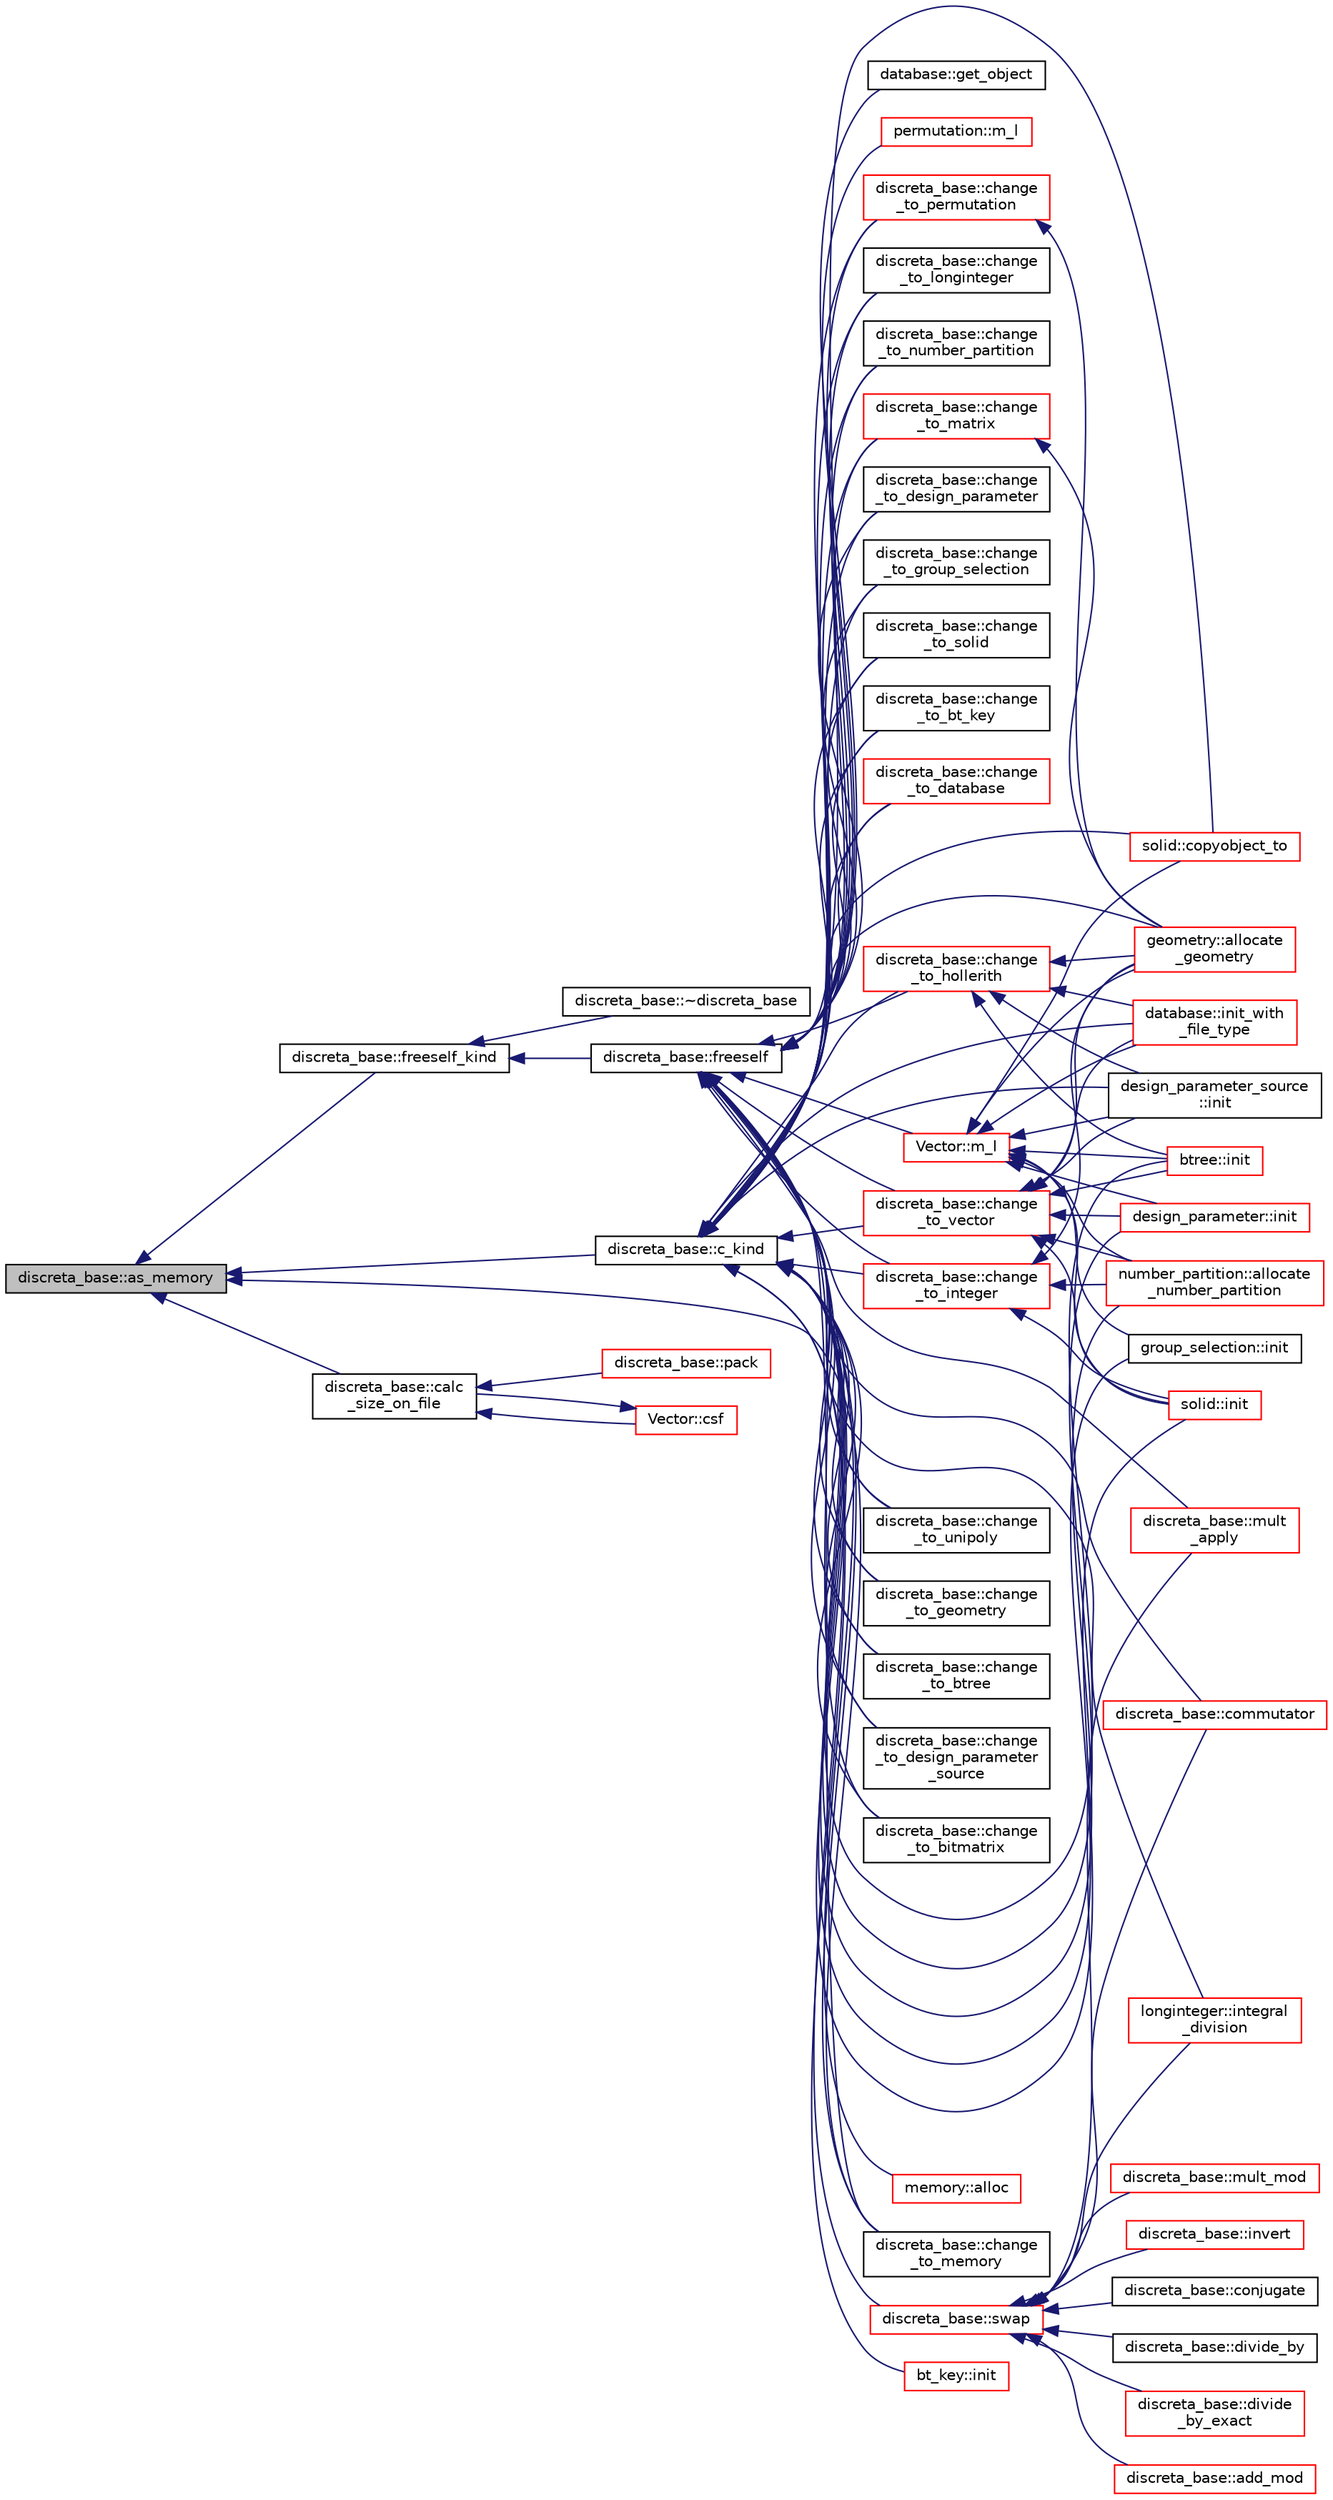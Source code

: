 digraph "discreta_base::as_memory"
{
  edge [fontname="Helvetica",fontsize="10",labelfontname="Helvetica",labelfontsize="10"];
  node [fontname="Helvetica",fontsize="10",shape=record];
  rankdir="LR";
  Node6035 [label="discreta_base::as_memory",height=0.2,width=0.4,color="black", fillcolor="grey75", style="filled", fontcolor="black"];
  Node6035 -> Node6036 [dir="back",color="midnightblue",fontsize="10",style="solid",fontname="Helvetica"];
  Node6036 [label="discreta_base::freeself_kind",height=0.2,width=0.4,color="black", fillcolor="white", style="filled",URL="$d7/d71/classdiscreta__base.html#a63a23ada2165b3838fab719ed458cec8"];
  Node6036 -> Node6037 [dir="back",color="midnightblue",fontsize="10",style="solid",fontname="Helvetica"];
  Node6037 [label="discreta_base::~discreta_base",height=0.2,width=0.4,color="black", fillcolor="white", style="filled",URL="$d7/d71/classdiscreta__base.html#a14df6915d3622e941d8bd541a6818d0e"];
  Node6036 -> Node6038 [dir="back",color="midnightblue",fontsize="10",style="solid",fontname="Helvetica"];
  Node6038 [label="discreta_base::freeself",height=0.2,width=0.4,color="black", fillcolor="white", style="filled",URL="$d7/d71/classdiscreta__base.html#a9a3c9501a562293b5667c11b9174d6e5"];
  Node6038 -> Node6039 [dir="back",color="midnightblue",fontsize="10",style="solid",fontname="Helvetica"];
  Node6039 [label="discreta_base::mult\l_apply",height=0.2,width=0.4,color="red", fillcolor="white", style="filled",URL="$d7/d71/classdiscreta__base.html#a301b8d0527d3a60ba410bba87446f490"];
  Node6038 -> Node6042 [dir="back",color="midnightblue",fontsize="10",style="solid",fontname="Helvetica"];
  Node6042 [label="discreta_base::commutator",height=0.2,width=0.4,color="red", fillcolor="white", style="filled",URL="$d7/d71/classdiscreta__base.html#a1d0bb4144e3eb15aaf877a0cea656c00"];
  Node6038 -> Node6044 [dir="back",color="midnightblue",fontsize="10",style="solid",fontname="Helvetica"];
  Node6044 [label="database::get_object",height=0.2,width=0.4,color="black", fillcolor="white", style="filled",URL="$db/d72/classdatabase.html#af183761e73fedbd560d9545a36060efc"];
  Node6038 -> Node6045 [dir="back",color="midnightblue",fontsize="10",style="solid",fontname="Helvetica"];
  Node6045 [label="discreta_base::change\l_to_integer",height=0.2,width=0.4,color="red", fillcolor="white", style="filled",URL="$d7/d71/classdiscreta__base.html#a58a5a5bd8f8e6f2dd7b4483b66dc7bb9"];
  Node6045 -> Node6195 [dir="back",color="midnightblue",fontsize="10",style="solid",fontname="Helvetica"];
  Node6195 [label="geometry::allocate\l_geometry",height=0.2,width=0.4,color="red", fillcolor="white", style="filled",URL="$da/d44/classgeometry.html#a243e84ff38207957ad5976020c19a033"];
  Node6045 -> Node6306 [dir="back",color="midnightblue",fontsize="10",style="solid",fontname="Helvetica"];
  Node6306 [label="number_partition::allocate\l_number_partition",height=0.2,width=0.4,color="red", fillcolor="white", style="filled",URL="$df/d50/classnumber__partition.html#a3c5649dc95f5ca53df4b0c58de6c1dc5"];
  Node6045 -> Node6307 [dir="back",color="midnightblue",fontsize="10",style="solid",fontname="Helvetica"];
  Node6307 [label="solid::init",height=0.2,width=0.4,color="red", fillcolor="white", style="filled",URL="$d8/def/classsolid.html#afc711954316958b35630fbc8542bcd05"];
  Node6038 -> Node6309 [dir="back",color="midnightblue",fontsize="10",style="solid",fontname="Helvetica"];
  Node6309 [label="discreta_base::change\l_to_longinteger",height=0.2,width=0.4,color="black", fillcolor="white", style="filled",URL="$d7/d71/classdiscreta__base.html#aa65b4b95b89b1df5ff8e0ef944e598a9"];
  Node6038 -> Node6310 [dir="back",color="midnightblue",fontsize="10",style="solid",fontname="Helvetica"];
  Node6310 [label="discreta_base::change\l_to_vector",height=0.2,width=0.4,color="red", fillcolor="white", style="filled",URL="$d7/d71/classdiscreta__base.html#a66186d19c55ad54af11e2a040a763c38"];
  Node6310 -> Node6268 [dir="back",color="midnightblue",fontsize="10",style="solid",fontname="Helvetica"];
  Node6268 [label="btree::init",height=0.2,width=0.4,color="red", fillcolor="white", style="filled",URL="$dd/db0/classbtree.html#a3c88706e9886f1f9bc142b511aeab642"];
  Node6310 -> Node6311 [dir="back",color="midnightblue",fontsize="10",style="solid",fontname="Helvetica"];
  Node6311 [label="database::init_with\l_file_type",height=0.2,width=0.4,color="red", fillcolor="white", style="filled",URL="$db/d72/classdatabase.html#a3b7a27f69a64812a6bfd765158d62476"];
  Node6310 -> Node6067 [dir="back",color="midnightblue",fontsize="10",style="solid",fontname="Helvetica"];
  Node6067 [label="design_parameter::init",height=0.2,width=0.4,color="red", fillcolor="white", style="filled",URL="$da/d94/classdesign__parameter.html#af77829be8d9058a84169c36143307b5d"];
  Node6310 -> Node6269 [dir="back",color="midnightblue",fontsize="10",style="solid",fontname="Helvetica"];
  Node6269 [label="design_parameter_source\l::init",height=0.2,width=0.4,color="black", fillcolor="white", style="filled",URL="$df/d4b/classdesign__parameter__source.html#afccf1773adfffec18fd96efaec208b93"];
  Node6310 -> Node6195 [dir="back",color="midnightblue",fontsize="10",style="solid",fontname="Helvetica"];
  Node6310 -> Node6306 [dir="back",color="midnightblue",fontsize="10",style="solid",fontname="Helvetica"];
  Node6310 -> Node6307 [dir="back",color="midnightblue",fontsize="10",style="solid",fontname="Helvetica"];
  Node6038 -> Node6313 [dir="back",color="midnightblue",fontsize="10",style="solid",fontname="Helvetica"];
  Node6313 [label="discreta_base::change\l_to_permutation",height=0.2,width=0.4,color="red", fillcolor="white", style="filled",URL="$d7/d71/classdiscreta__base.html#a38e11ff129ddc29d67b54520e9a0a538"];
  Node6313 -> Node6195 [dir="back",color="midnightblue",fontsize="10",style="solid",fontname="Helvetica"];
  Node6038 -> Node6316 [dir="back",color="midnightblue",fontsize="10",style="solid",fontname="Helvetica"];
  Node6316 [label="discreta_base::change\l_to_number_partition",height=0.2,width=0.4,color="black", fillcolor="white", style="filled",URL="$d7/d71/classdiscreta__base.html#a15be55441d3768c506bf9faabeef9b5b"];
  Node6038 -> Node6317 [dir="back",color="midnightblue",fontsize="10",style="solid",fontname="Helvetica"];
  Node6317 [label="discreta_base::change\l_to_matrix",height=0.2,width=0.4,color="red", fillcolor="white", style="filled",URL="$d7/d71/classdiscreta__base.html#a51f1aaa0764c4161c0dbd981091ca5cb"];
  Node6317 -> Node6195 [dir="back",color="midnightblue",fontsize="10",style="solid",fontname="Helvetica"];
  Node6038 -> Node6319 [dir="back",color="midnightblue",fontsize="10",style="solid",fontname="Helvetica"];
  Node6319 [label="discreta_base::change\l_to_bitmatrix",height=0.2,width=0.4,color="black", fillcolor="white", style="filled",URL="$d7/d71/classdiscreta__base.html#adcb7fdf185f23731b42c96488599919e"];
  Node6038 -> Node6320 [dir="back",color="midnightblue",fontsize="10",style="solid",fontname="Helvetica"];
  Node6320 [label="discreta_base::change\l_to_unipoly",height=0.2,width=0.4,color="black", fillcolor="white", style="filled",URL="$d7/d71/classdiscreta__base.html#a436a1d89a0e7a13ba1ad0ff5813c03ed"];
  Node6038 -> Node6321 [dir="back",color="midnightblue",fontsize="10",style="solid",fontname="Helvetica"];
  Node6321 [label="discreta_base::change\l_to_memory",height=0.2,width=0.4,color="black", fillcolor="white", style="filled",URL="$d7/d71/classdiscreta__base.html#a21a76b868e94f17a6579997f0a50a006"];
  Node6038 -> Node6322 [dir="back",color="midnightblue",fontsize="10",style="solid",fontname="Helvetica"];
  Node6322 [label="discreta_base::change\l_to_geometry",height=0.2,width=0.4,color="black", fillcolor="white", style="filled",URL="$d7/d71/classdiscreta__base.html#a5a3efbeeb01c41259b91ed2d87bfcbb2"];
  Node6038 -> Node6323 [dir="back",color="midnightblue",fontsize="10",style="solid",fontname="Helvetica"];
  Node6323 [label="discreta_base::change\l_to_hollerith",height=0.2,width=0.4,color="red", fillcolor="white", style="filled",URL="$d7/d71/classdiscreta__base.html#a10f410adc814d4568e3b0f84550c4ca1"];
  Node6323 -> Node6268 [dir="back",color="midnightblue",fontsize="10",style="solid",fontname="Helvetica"];
  Node6323 -> Node6311 [dir="back",color="midnightblue",fontsize="10",style="solid",fontname="Helvetica"];
  Node6323 -> Node6269 [dir="back",color="midnightblue",fontsize="10",style="solid",fontname="Helvetica"];
  Node6323 -> Node6195 [dir="back",color="midnightblue",fontsize="10",style="solid",fontname="Helvetica"];
  Node6038 -> Node6324 [dir="back",color="midnightblue",fontsize="10",style="solid",fontname="Helvetica"];
  Node6324 [label="discreta_base::change\l_to_group_selection",height=0.2,width=0.4,color="black", fillcolor="white", style="filled",URL="$d7/d71/classdiscreta__base.html#a6b269515e796a08da4db719ae2dbdca9"];
  Node6038 -> Node6325 [dir="back",color="midnightblue",fontsize="10",style="solid",fontname="Helvetica"];
  Node6325 [label="discreta_base::change\l_to_solid",height=0.2,width=0.4,color="black", fillcolor="white", style="filled",URL="$d7/d71/classdiscreta__base.html#adb0b11a85434f969b3895cb46b67e8c2"];
  Node6038 -> Node6326 [dir="back",color="midnightblue",fontsize="10",style="solid",fontname="Helvetica"];
  Node6326 [label="discreta_base::change\l_to_bt_key",height=0.2,width=0.4,color="black", fillcolor="white", style="filled",URL="$d7/d71/classdiscreta__base.html#af08930510236fe08941bb5c1e4768fe9"];
  Node6038 -> Node6327 [dir="back",color="midnightblue",fontsize="10",style="solid",fontname="Helvetica"];
  Node6327 [label="discreta_base::change\l_to_database",height=0.2,width=0.4,color="red", fillcolor="white", style="filled",URL="$d7/d71/classdiscreta__base.html#a9187fb1e0526e3d327b78bb19475ae40"];
  Node6038 -> Node6328 [dir="back",color="midnightblue",fontsize="10",style="solid",fontname="Helvetica"];
  Node6328 [label="discreta_base::change\l_to_btree",height=0.2,width=0.4,color="black", fillcolor="white", style="filled",URL="$d7/d71/classdiscreta__base.html#a75c8608cf54191c17ee48817cc4dda17"];
  Node6038 -> Node6329 [dir="back",color="midnightblue",fontsize="10",style="solid",fontname="Helvetica"];
  Node6329 [label="discreta_base::change\l_to_design_parameter\l_source",height=0.2,width=0.4,color="black", fillcolor="white", style="filled",URL="$d7/d71/classdiscreta__base.html#adef7252719a3b1b5261d6bc6c44dbda4"];
  Node6038 -> Node6330 [dir="back",color="midnightblue",fontsize="10",style="solid",fontname="Helvetica"];
  Node6330 [label="discreta_base::change\l_to_design_parameter",height=0.2,width=0.4,color="black", fillcolor="white", style="filled",URL="$d7/d71/classdiscreta__base.html#ab207ed39acee5f447708dc9fcfd29e0a"];
  Node6038 -> Node6331 [dir="back",color="midnightblue",fontsize="10",style="solid",fontname="Helvetica"];
  Node6331 [label="longinteger::integral\l_division",height=0.2,width=0.4,color="red", fillcolor="white", style="filled",URL="$d3/d71/classlonginteger.html#a692f761cfc91770ca40ab5c2df4bd358"];
  Node6038 -> Node6336 [dir="back",color="midnightblue",fontsize="10",style="solid",fontname="Helvetica"];
  Node6336 [label="permutation::m_l",height=0.2,width=0.4,color="red", fillcolor="white", style="filled",URL="$d0/d08/classpermutation.html#a9cf73421f89b2c24cf2d08f002752030"];
  Node6038 -> Node6344 [dir="back",color="midnightblue",fontsize="10",style="solid",fontname="Helvetica"];
  Node6344 [label="solid::copyobject_to",height=0.2,width=0.4,color="red", fillcolor="white", style="filled",URL="$d8/def/classsolid.html#a7f35a904885ef626d1a74663fe2cad62"];
  Node6038 -> Node6346 [dir="back",color="midnightblue",fontsize="10",style="solid",fontname="Helvetica"];
  Node6346 [label="Vector::m_l",height=0.2,width=0.4,color="red", fillcolor="white", style="filled",URL="$d5/db2/class_vector.html#a00f5520c2a6b4f5282a1a8bcf8ea74eb"];
  Node6346 -> Node6268 [dir="back",color="midnightblue",fontsize="10",style="solid",fontname="Helvetica"];
  Node6346 -> Node6311 [dir="back",color="midnightblue",fontsize="10",style="solid",fontname="Helvetica"];
  Node6346 -> Node6067 [dir="back",color="midnightblue",fontsize="10",style="solid",fontname="Helvetica"];
  Node6346 -> Node6269 [dir="back",color="midnightblue",fontsize="10",style="solid",fontname="Helvetica"];
  Node6346 -> Node6195 [dir="back",color="midnightblue",fontsize="10",style="solid",fontname="Helvetica"];
  Node6346 -> Node6348 [dir="back",color="midnightblue",fontsize="10",style="solid",fontname="Helvetica"];
  Node6348 [label="group_selection::init",height=0.2,width=0.4,color="black", fillcolor="white", style="filled",URL="$d6/db0/classgroup__selection.html#ad12ab2226024716902e4a85c4772732b"];
  Node6346 -> Node6306 [dir="back",color="midnightblue",fontsize="10",style="solid",fontname="Helvetica"];
  Node6346 -> Node6307 [dir="back",color="midnightblue",fontsize="10",style="solid",fontname="Helvetica"];
  Node6346 -> Node6344 [dir="back",color="midnightblue",fontsize="10",style="solid",fontname="Helvetica"];
  Node6035 -> Node6404 [dir="back",color="midnightblue",fontsize="10",style="solid",fontname="Helvetica"];
  Node6404 [label="discreta_base::c_kind",height=0.2,width=0.4,color="black", fillcolor="white", style="filled",URL="$d7/d71/classdiscreta__base.html#adc2ff61589c2d083688e7a43f333cb62"];
  Node6404 -> Node6405 [dir="back",color="midnightblue",fontsize="10",style="solid",fontname="Helvetica"];
  Node6405 [label="discreta_base::swap",height=0.2,width=0.4,color="red", fillcolor="white", style="filled",URL="$d7/d71/classdiscreta__base.html#a2e8acbb9d3476675dac5b6a583b0293e"];
  Node6405 -> Node6406 [dir="back",color="midnightblue",fontsize="10",style="solid",fontname="Helvetica"];
  Node6406 [label="discreta_base::mult_mod",height=0.2,width=0.4,color="red", fillcolor="white", style="filled",URL="$d7/d71/classdiscreta__base.html#a01f00cf6c9f4a8d6209636de98e05c30"];
  Node6405 -> Node6411 [dir="back",color="midnightblue",fontsize="10",style="solid",fontname="Helvetica"];
  Node6411 [label="discreta_base::invert",height=0.2,width=0.4,color="red", fillcolor="white", style="filled",URL="$d7/d71/classdiscreta__base.html#a3c415a064ce76e183f000912875dea74"];
  Node6405 -> Node6039 [dir="back",color="midnightblue",fontsize="10",style="solid",fontname="Helvetica"];
  Node6405 -> Node6042 [dir="back",color="midnightblue",fontsize="10",style="solid",fontname="Helvetica"];
  Node6405 -> Node6426 [dir="back",color="midnightblue",fontsize="10",style="solid",fontname="Helvetica"];
  Node6426 [label="discreta_base::conjugate",height=0.2,width=0.4,color="black", fillcolor="white", style="filled",URL="$d7/d71/classdiscreta__base.html#a463f1481dd1a3ab42deb6162e25ba725"];
  Node6405 -> Node6427 [dir="back",color="midnightblue",fontsize="10",style="solid",fontname="Helvetica"];
  Node6427 [label="discreta_base::divide_by",height=0.2,width=0.4,color="black", fillcolor="white", style="filled",URL="$d7/d71/classdiscreta__base.html#aa3f9d43fab5e6240202fbd7c1f5e3e74"];
  Node6405 -> Node6428 [dir="back",color="midnightblue",fontsize="10",style="solid",fontname="Helvetica"];
  Node6428 [label="discreta_base::divide\l_by_exact",height=0.2,width=0.4,color="red", fillcolor="white", style="filled",URL="$d7/d71/classdiscreta__base.html#a14ea31dd075b20644457db08319389ef"];
  Node6405 -> Node6434 [dir="back",color="midnightblue",fontsize="10",style="solid",fontname="Helvetica"];
  Node6434 [label="discreta_base::add_mod",height=0.2,width=0.4,color="red", fillcolor="white", style="filled",URL="$d7/d71/classdiscreta__base.html#aa8864b3f228cad737b2f3ff469bd8f63"];
  Node6405 -> Node6331 [dir="back",color="midnightblue",fontsize="10",style="solid",fontname="Helvetica"];
  Node6404 -> Node6226 [dir="back",color="midnightblue",fontsize="10",style="solid",fontname="Helvetica"];
  Node6226 [label="bt_key::init",height=0.2,width=0.4,color="red", fillcolor="white", style="filled",URL="$d1/de5/classbt__key.html#ae6b27c89a5f6dec6a7a19583a4b112a8"];
  Node6404 -> Node6268 [dir="back",color="midnightblue",fontsize="10",style="solid",fontname="Helvetica"];
  Node6404 -> Node6311 [dir="back",color="midnightblue",fontsize="10",style="solid",fontname="Helvetica"];
  Node6404 -> Node6067 [dir="back",color="midnightblue",fontsize="10",style="solid",fontname="Helvetica"];
  Node6404 -> Node6269 [dir="back",color="midnightblue",fontsize="10",style="solid",fontname="Helvetica"];
  Node6404 -> Node6045 [dir="back",color="midnightblue",fontsize="10",style="solid",fontname="Helvetica"];
  Node6404 -> Node6309 [dir="back",color="midnightblue",fontsize="10",style="solid",fontname="Helvetica"];
  Node6404 -> Node6310 [dir="back",color="midnightblue",fontsize="10",style="solid",fontname="Helvetica"];
  Node6404 -> Node6313 [dir="back",color="midnightblue",fontsize="10",style="solid",fontname="Helvetica"];
  Node6404 -> Node6316 [dir="back",color="midnightblue",fontsize="10",style="solid",fontname="Helvetica"];
  Node6404 -> Node6317 [dir="back",color="midnightblue",fontsize="10",style="solid",fontname="Helvetica"];
  Node6404 -> Node6319 [dir="back",color="midnightblue",fontsize="10",style="solid",fontname="Helvetica"];
  Node6404 -> Node6320 [dir="back",color="midnightblue",fontsize="10",style="solid",fontname="Helvetica"];
  Node6404 -> Node6321 [dir="back",color="midnightblue",fontsize="10",style="solid",fontname="Helvetica"];
  Node6404 -> Node6322 [dir="back",color="midnightblue",fontsize="10",style="solid",fontname="Helvetica"];
  Node6404 -> Node6323 [dir="back",color="midnightblue",fontsize="10",style="solid",fontname="Helvetica"];
  Node6404 -> Node6324 [dir="back",color="midnightblue",fontsize="10",style="solid",fontname="Helvetica"];
  Node6404 -> Node6325 [dir="back",color="midnightblue",fontsize="10",style="solid",fontname="Helvetica"];
  Node6404 -> Node6326 [dir="back",color="midnightblue",fontsize="10",style="solid",fontname="Helvetica"];
  Node6404 -> Node6327 [dir="back",color="midnightblue",fontsize="10",style="solid",fontname="Helvetica"];
  Node6404 -> Node6328 [dir="back",color="midnightblue",fontsize="10",style="solid",fontname="Helvetica"];
  Node6404 -> Node6329 [dir="back",color="midnightblue",fontsize="10",style="solid",fontname="Helvetica"];
  Node6404 -> Node6330 [dir="back",color="midnightblue",fontsize="10",style="solid",fontname="Helvetica"];
  Node6404 -> Node6195 [dir="back",color="midnightblue",fontsize="10",style="solid",fontname="Helvetica"];
  Node6404 -> Node6348 [dir="back",color="midnightblue",fontsize="10",style="solid",fontname="Helvetica"];
  Node6404 -> Node6478 [dir="back",color="midnightblue",fontsize="10",style="solid",fontname="Helvetica"];
  Node6478 [label="memory::alloc",height=0.2,width=0.4,color="red", fillcolor="white", style="filled",URL="$d8/d99/classmemory.html#a44ac20be537668e94b5d42e6a6c74b6f"];
  Node6404 -> Node6306 [dir="back",color="midnightblue",fontsize="10",style="solid",fontname="Helvetica"];
  Node6404 -> Node6307 [dir="back",color="midnightblue",fontsize="10",style="solid",fontname="Helvetica"];
  Node6404 -> Node6344 [dir="back",color="midnightblue",fontsize="10",style="solid",fontname="Helvetica"];
  Node6035 -> Node6486 [dir="back",color="midnightblue",fontsize="10",style="solid",fontname="Helvetica"];
  Node6486 [label="discreta_base::calc\l_size_on_file",height=0.2,width=0.4,color="black", fillcolor="white", style="filled",URL="$d7/d71/classdiscreta__base.html#ae342640849a0b5bd6096b8e29c7145ff"];
  Node6486 -> Node6487 [dir="back",color="midnightblue",fontsize="10",style="solid",fontname="Helvetica"];
  Node6487 [label="discreta_base::pack",height=0.2,width=0.4,color="red", fillcolor="white", style="filled",URL="$d7/d71/classdiscreta__base.html#aca663109cfebec3214b8f55a1234b3a1"];
  Node6486 -> Node6492 [dir="back",color="midnightblue",fontsize="10",style="solid",fontname="Helvetica"];
  Node6492 [label="Vector::csf",height=0.2,width=0.4,color="red", fillcolor="white", style="filled",URL="$d5/db2/class_vector.html#a7bbfe1d599a93f58b2150a026a27b0f4"];
  Node6492 -> Node6486 [dir="back",color="midnightblue",fontsize="10",style="solid",fontname="Helvetica"];
  Node6035 -> Node6321 [dir="back",color="midnightblue",fontsize="10",style="solid",fontname="Helvetica"];
}
